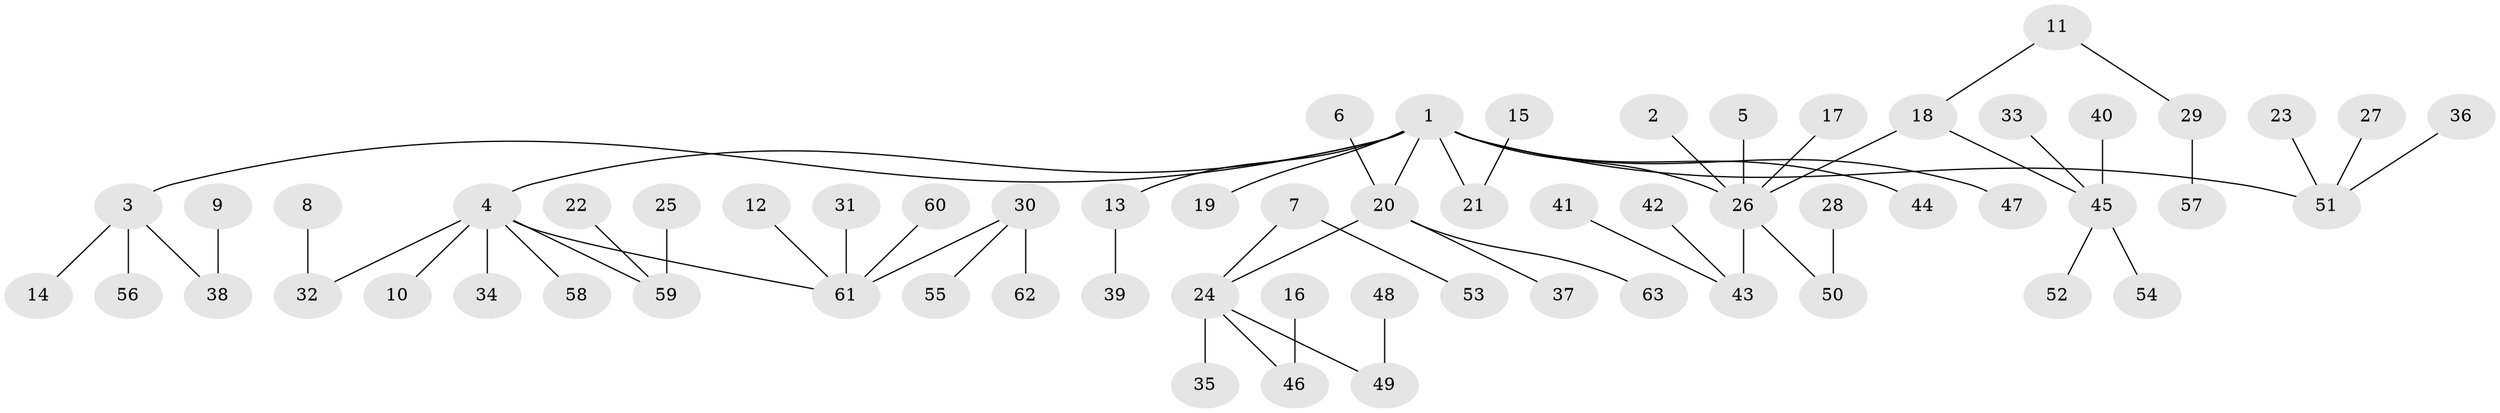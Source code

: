 // original degree distribution, {4: 0.064, 7: 0.016, 3: 0.096, 5: 0.032, 6: 0.008, 8: 0.008, 1: 0.496, 2: 0.28}
// Generated by graph-tools (version 1.1) at 2025/26/03/09/25 03:26:28]
// undirected, 63 vertices, 62 edges
graph export_dot {
graph [start="1"]
  node [color=gray90,style=filled];
  1;
  2;
  3;
  4;
  5;
  6;
  7;
  8;
  9;
  10;
  11;
  12;
  13;
  14;
  15;
  16;
  17;
  18;
  19;
  20;
  21;
  22;
  23;
  24;
  25;
  26;
  27;
  28;
  29;
  30;
  31;
  32;
  33;
  34;
  35;
  36;
  37;
  38;
  39;
  40;
  41;
  42;
  43;
  44;
  45;
  46;
  47;
  48;
  49;
  50;
  51;
  52;
  53;
  54;
  55;
  56;
  57;
  58;
  59;
  60;
  61;
  62;
  63;
  1 -- 3 [weight=1.0];
  1 -- 4 [weight=1.0];
  1 -- 13 [weight=1.0];
  1 -- 19 [weight=1.0];
  1 -- 20 [weight=1.0];
  1 -- 21 [weight=1.0];
  1 -- 26 [weight=1.0];
  1 -- 44 [weight=1.0];
  1 -- 47 [weight=1.0];
  1 -- 51 [weight=1.0];
  2 -- 26 [weight=1.0];
  3 -- 14 [weight=1.0];
  3 -- 38 [weight=1.0];
  3 -- 56 [weight=1.0];
  4 -- 10 [weight=1.0];
  4 -- 32 [weight=1.0];
  4 -- 34 [weight=1.0];
  4 -- 58 [weight=1.0];
  4 -- 59 [weight=1.0];
  4 -- 61 [weight=1.0];
  5 -- 26 [weight=1.0];
  6 -- 20 [weight=1.0];
  7 -- 24 [weight=1.0];
  7 -- 53 [weight=1.0];
  8 -- 32 [weight=1.0];
  9 -- 38 [weight=1.0];
  11 -- 18 [weight=1.0];
  11 -- 29 [weight=1.0];
  12 -- 61 [weight=1.0];
  13 -- 39 [weight=1.0];
  15 -- 21 [weight=1.0];
  16 -- 46 [weight=1.0];
  17 -- 26 [weight=1.0];
  18 -- 26 [weight=1.0];
  18 -- 45 [weight=1.0];
  20 -- 24 [weight=1.0];
  20 -- 37 [weight=1.0];
  20 -- 63 [weight=1.0];
  22 -- 59 [weight=1.0];
  23 -- 51 [weight=1.0];
  24 -- 35 [weight=1.0];
  24 -- 46 [weight=1.0];
  24 -- 49 [weight=1.0];
  25 -- 59 [weight=1.0];
  26 -- 43 [weight=1.0];
  26 -- 50 [weight=1.0];
  27 -- 51 [weight=1.0];
  28 -- 50 [weight=1.0];
  29 -- 57 [weight=1.0];
  30 -- 55 [weight=1.0];
  30 -- 61 [weight=1.0];
  30 -- 62 [weight=1.0];
  31 -- 61 [weight=1.0];
  33 -- 45 [weight=1.0];
  36 -- 51 [weight=1.0];
  40 -- 45 [weight=1.0];
  41 -- 43 [weight=1.0];
  42 -- 43 [weight=1.0];
  45 -- 52 [weight=1.0];
  45 -- 54 [weight=1.0];
  48 -- 49 [weight=1.0];
  60 -- 61 [weight=1.0];
}
